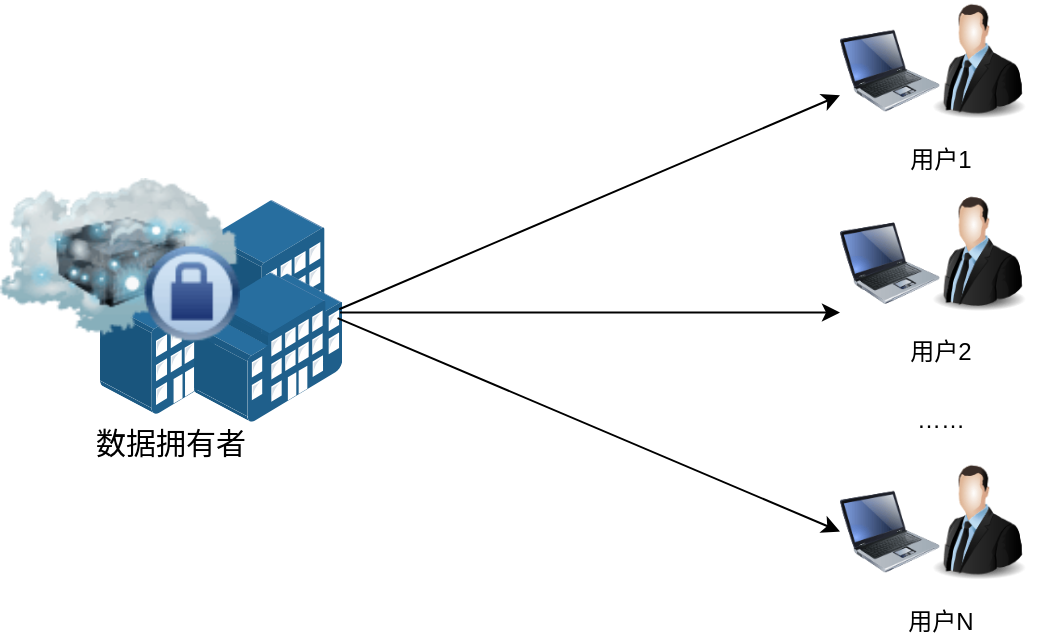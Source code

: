 <mxfile version="13.8.9-1" type="github"><diagram id="4GEKHROdKFgJPYVrtH5T" name="Page-1"><mxGraphModel dx="1038" dy="547" grid="1" gridSize="10" guides="1" tooltips="1" connect="1" arrows="1" fold="1" page="1" pageScale="1" pageWidth="1169" pageHeight="827" math="0" shadow="0"><root><mxCell id="0"/><mxCell id="1" parent="0"/><mxCell id="mcX7PsStzImwGQomSD7q-6" value="" style="points=[];aspect=fixed;html=1;align=center;shadow=0;dashed=0;image;image=img/lib/allied_telesis/buildings/Building_Cluster.svg;flipH=1;" vertex="1" parent="1"><mxGeometry x="240" y="130" width="121.2" height="111" as="geometry"/></mxCell><mxCell id="mcX7PsStzImwGQomSD7q-2" value="" style="image;html=1;image=img/lib/clip_art/computers/Laptop_128x128.png" vertex="1" parent="1"><mxGeometry x="610" y="40.5" width="50" height="49.5" as="geometry"/></mxCell><mxCell id="mcX7PsStzImwGQomSD7q-4" value="" style="image;html=1;image=img/lib/clip_art/networking/Cloud_Server_Private_128x128.png" vertex="1" parent="1"><mxGeometry x="190" y="110" width="120" height="100" as="geometry"/></mxCell><mxCell id="mcX7PsStzImwGQomSD7q-5" value="" style="image;html=1;image=img/lib/clip_art/people/Suit_Man_128x128.png;flipV=0;flipH=1;" vertex="1" parent="1"><mxGeometry x="650" y="30.5" width="60" height="59.5" as="geometry"/></mxCell><mxCell id="mcX7PsStzImwGQomSD7q-7" value="数据拥有者" style="text;html=1;align=center;verticalAlign=middle;resizable=0;points=[];autosize=1;fontSize=15;" vertex="1" parent="1"><mxGeometry x="230" y="241" width="90" height="20" as="geometry"/></mxCell><mxCell id="mcX7PsStzImwGQomSD7q-8" value="用户1" style="text;html=1;align=center;verticalAlign=middle;resizable=0;points=[];autosize=1;" vertex="1" parent="1"><mxGeometry x="635" y="100" width="50" height="20" as="geometry"/></mxCell><mxCell id="mcX7PsStzImwGQomSD7q-9" value="" style="image;html=1;image=img/lib/clip_art/computers/Laptop_128x128.png" vertex="1" parent="1"><mxGeometry x="610" y="136.75" width="50" height="49.5" as="geometry"/></mxCell><mxCell id="mcX7PsStzImwGQomSD7q-10" value="" style="image;html=1;image=img/lib/clip_art/people/Suit_Man_128x128.png;flipV=0;flipH=1;" vertex="1" parent="1"><mxGeometry x="650" y="126.75" width="60" height="59.5" as="geometry"/></mxCell><mxCell id="mcX7PsStzImwGQomSD7q-11" value="用户2" style="text;html=1;align=center;verticalAlign=middle;resizable=0;points=[];autosize=1;" vertex="1" parent="1"><mxGeometry x="635" y="196.25" width="50" height="20" as="geometry"/></mxCell><mxCell id="mcX7PsStzImwGQomSD7q-12" value="" style="image;html=1;image=img/lib/clip_art/computers/Laptop_128x128.png" vertex="1" parent="1"><mxGeometry x="610" y="271" width="50" height="49.5" as="geometry"/></mxCell><mxCell id="mcX7PsStzImwGQomSD7q-13" value="" style="image;html=1;image=img/lib/clip_art/people/Suit_Man_128x128.png;flipV=0;flipH=1;" vertex="1" parent="1"><mxGeometry x="650" y="261" width="60" height="59.5" as="geometry"/></mxCell><mxCell id="mcX7PsStzImwGQomSD7q-14" value="用户N" style="text;html=1;align=center;verticalAlign=middle;resizable=0;points=[];autosize=1;" vertex="1" parent="1"><mxGeometry x="635" y="330.5" width="50" height="20" as="geometry"/></mxCell><mxCell id="mcX7PsStzImwGQomSD7q-15" value="……" style="text;html=1;align=center;verticalAlign=middle;resizable=0;points=[];autosize=1;" vertex="1" parent="1"><mxGeometry x="640" y="230" width="40" height="20" as="geometry"/></mxCell><mxCell id="mcX7PsStzImwGQomSD7q-16" value="" style="endArrow=classic;html=1;exitX=0.013;exitY=0.492;exitDx=0;exitDy=0;exitPerimeter=0;entryX=0;entryY=0.75;entryDx=0;entryDy=0;" edge="1" parent="1" source="mcX7PsStzImwGQomSD7q-6" target="mcX7PsStzImwGQomSD7q-2"><mxGeometry width="50" height="50" relative="1" as="geometry"><mxPoint x="500" y="310" as="sourcePoint"/><mxPoint x="550" y="260" as="targetPoint"/></mxGeometry></mxCell><mxCell id="mcX7PsStzImwGQomSD7q-17" value="" style="endArrow=classic;html=1;entryX=0;entryY=1;entryDx=0;entryDy=0;exitX=0.01;exitY=0.507;exitDx=0;exitDy=0;exitPerimeter=0;" edge="1" parent="1" source="mcX7PsStzImwGQomSD7q-6" target="mcX7PsStzImwGQomSD7q-9"><mxGeometry width="50" height="50" relative="1" as="geometry"><mxPoint x="460" y="290" as="sourcePoint"/><mxPoint x="510" y="240" as="targetPoint"/></mxGeometry></mxCell><mxCell id="mcX7PsStzImwGQomSD7q-18" value="" style="endArrow=classic;html=1;exitX=0.02;exitY=0.532;exitDx=0;exitDy=0;exitPerimeter=0;entryX=0;entryY=0.5;entryDx=0;entryDy=0;" edge="1" parent="1" source="mcX7PsStzImwGQomSD7q-6" target="mcX7PsStzImwGQomSD7q-12"><mxGeometry width="50" height="50" relative="1" as="geometry"><mxPoint x="500" y="310" as="sourcePoint"/><mxPoint x="550" y="260" as="targetPoint"/></mxGeometry></mxCell></root></mxGraphModel></diagram></mxfile>